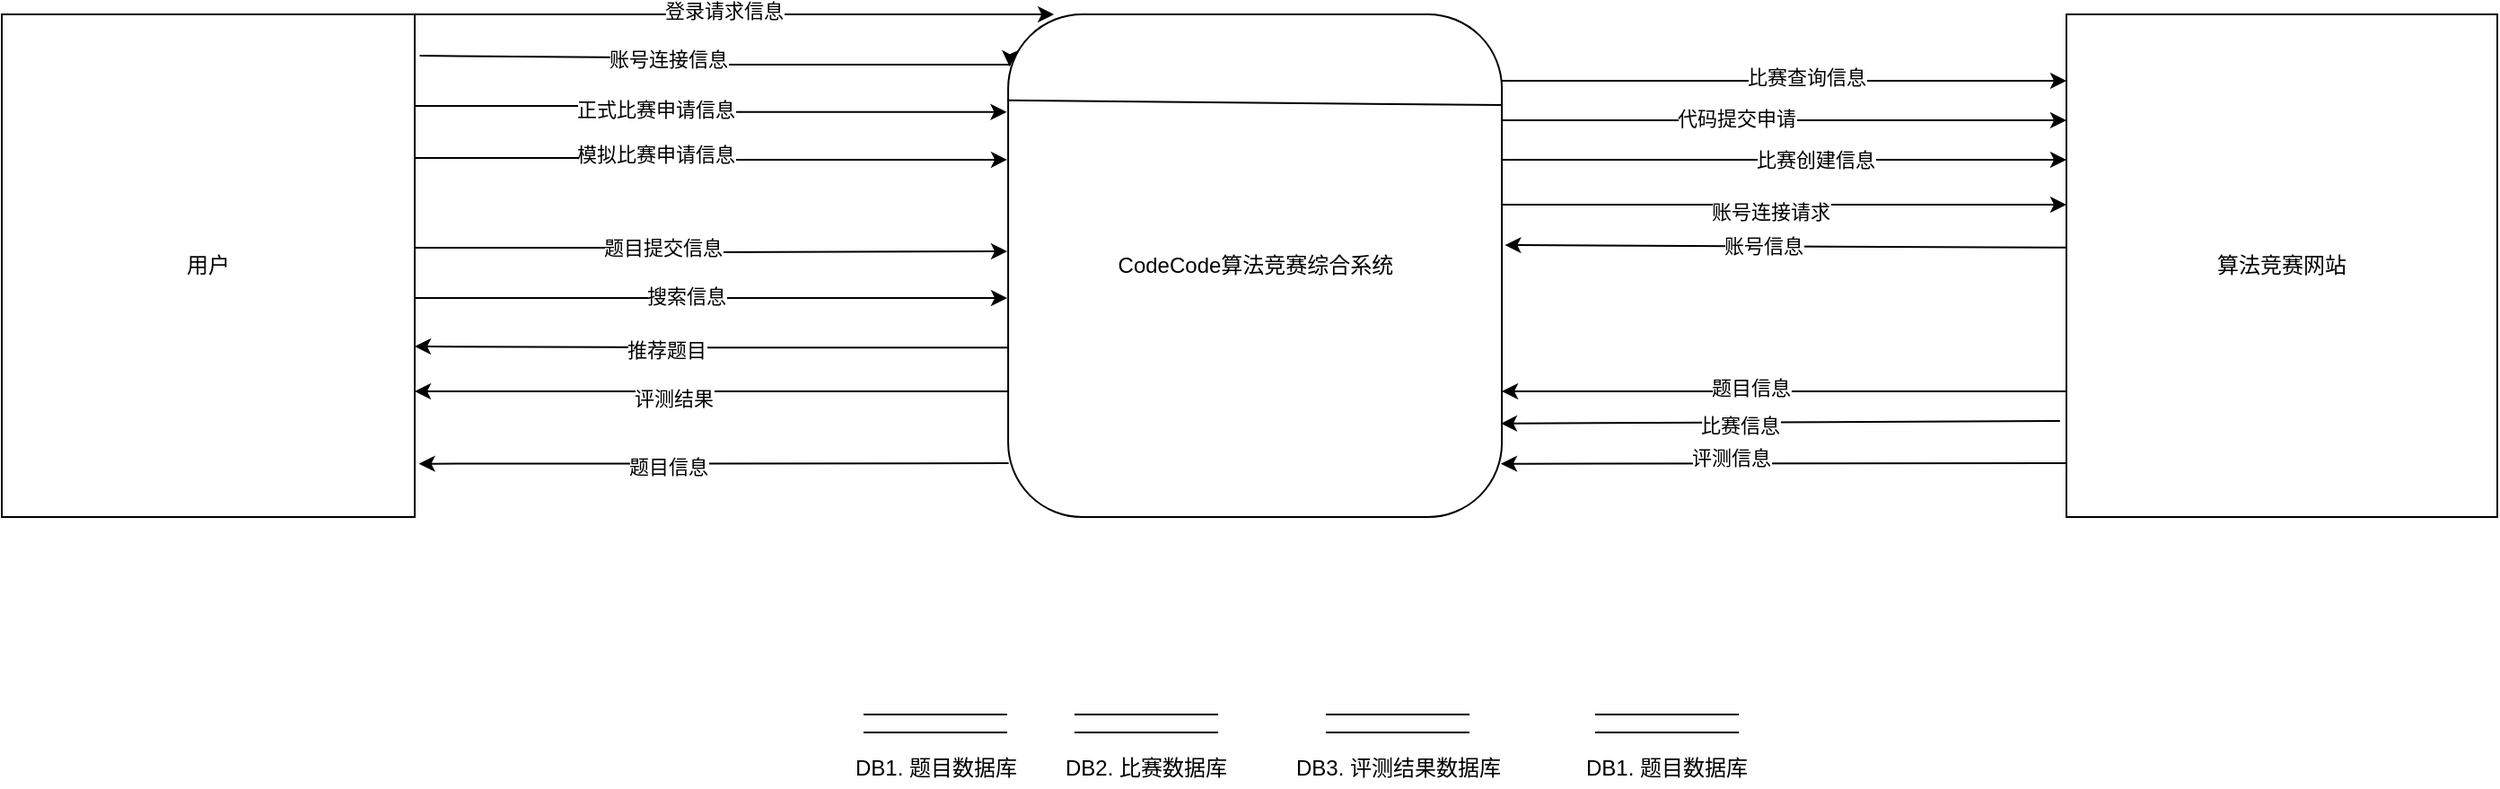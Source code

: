 <mxfile version="17.1.3" type="github">
  <diagram id="ThneDFmaGYNgDfPmpNYM" name="Page-1">
    <mxGraphModel dx="903" dy="483" grid="1" gridSize="10" guides="1" tooltips="1" connect="1" arrows="1" fold="1" page="1" pageScale="1" pageWidth="1600" pageHeight="900" math="0" shadow="0">
      <root>
        <mxCell id="0" />
        <mxCell id="1" parent="0" />
        <mxCell id="yP9FvSztLNe4L2ZfVXwx-70" style="edgeStyle=orthogonalEdgeStyle;rounded=0;orthogonalLoop=1;jettySize=auto;html=1;exitX=0;exitY=0.75;exitDx=0;exitDy=0;entryX=1;entryY=0.75;entryDx=0;entryDy=0;" edge="1" parent="1" source="yP9FvSztLNe4L2ZfVXwx-8" target="yP9FvSztLNe4L2ZfVXwx-2">
          <mxGeometry relative="1" as="geometry" />
        </mxCell>
        <mxCell id="yP9FvSztLNe4L2ZfVXwx-71" value="题目信息" style="edgeLabel;html=1;align=center;verticalAlign=middle;resizable=0;points=[];" vertex="1" connectable="0" parent="yP9FvSztLNe4L2ZfVXwx-70">
          <mxGeometry x="0.12" y="-2" relative="1" as="geometry">
            <mxPoint as="offset" />
          </mxGeometry>
        </mxCell>
        <mxCell id="yP9FvSztLNe4L2ZfVXwx-8" value="算法竞赛网站" style="rounded=0;whiteSpace=wrap;html=1;" vertex="1" parent="1">
          <mxGeometry x="1190" y="320" width="240" height="280" as="geometry" />
        </mxCell>
        <mxCell id="yP9FvSztLNe4L2ZfVXwx-24" style="edgeStyle=orthogonalEdgeStyle;rounded=0;orthogonalLoop=1;jettySize=auto;html=1;exitX=1;exitY=0.5;exitDx=0;exitDy=0;entryX=0;entryY=0.5;entryDx=0;entryDy=0;" edge="1" parent="1">
          <mxGeometry relative="1" as="geometry">
            <mxPoint x="875.54" y="379.0" as="sourcePoint" />
            <mxPoint x="1190" y="379.0" as="targetPoint" />
          </mxGeometry>
        </mxCell>
        <mxCell id="yP9FvSztLNe4L2ZfVXwx-67" value="代码提交申请" style="edgeLabel;html=1;align=center;verticalAlign=middle;resizable=0;points=[];" vertex="1" connectable="0" parent="yP9FvSztLNe4L2ZfVXwx-24">
          <mxGeometry x="-0.169" y="1" relative="1" as="geometry">
            <mxPoint as="offset" />
          </mxGeometry>
        </mxCell>
        <mxCell id="yP9FvSztLNe4L2ZfVXwx-16" value="用户" style="rounded=0;whiteSpace=wrap;html=1;" vertex="1" parent="1">
          <mxGeometry x="40" y="340" width="230" height="220" as="geometry" />
        </mxCell>
        <mxCell id="yP9FvSztLNe4L2ZfVXwx-36" style="edgeStyle=orthogonalEdgeStyle;rounded=0;orthogonalLoop=1;jettySize=auto;html=1;entryX=1;entryY=0.75;entryDx=0;entryDy=0;exitX=-0.001;exitY=0.663;exitDx=0;exitDy=0;exitPerimeter=0;" edge="1" parent="1" source="yP9FvSztLNe4L2ZfVXwx-2" target="yP9FvSztLNe4L2ZfVXwx-16">
          <mxGeometry relative="1" as="geometry">
            <mxPoint x="590" y="505" as="sourcePoint" />
          </mxGeometry>
        </mxCell>
        <mxCell id="yP9FvSztLNe4L2ZfVXwx-37" value="推荐题目" style="edgeLabel;html=1;align=center;verticalAlign=middle;resizable=0;points=[];" vertex="1" connectable="0" parent="yP9FvSztLNe4L2ZfVXwx-36">
          <mxGeometry x="0.338" y="2" relative="1" as="geometry">
            <mxPoint x="30" as="offset" />
          </mxGeometry>
        </mxCell>
        <mxCell id="yP9FvSztLNe4L2ZfVXwx-38" value="用户" style="rounded=0;whiteSpace=wrap;html=1;" vertex="1" parent="1">
          <mxGeometry x="40" y="320" width="230" height="280" as="geometry" />
        </mxCell>
        <mxCell id="yP9FvSztLNe4L2ZfVXwx-42" value="" style="group" vertex="1" connectable="0" parent="1">
          <mxGeometry x="600" y="320" width="275.54" height="280" as="geometry" />
        </mxCell>
        <mxCell id="yP9FvSztLNe4L2ZfVXwx-64" value="" style="group" vertex="1" connectable="0" parent="yP9FvSztLNe4L2ZfVXwx-42">
          <mxGeometry width="275.54" height="280" as="geometry" />
        </mxCell>
        <mxCell id="yP9FvSztLNe4L2ZfVXwx-2" value="CodeCode算法竞赛综合系统" style="rounded=1;whiteSpace=wrap;html=1;" vertex="1" parent="yP9FvSztLNe4L2ZfVXwx-64">
          <mxGeometry x="0.55" width="274.99" height="280" as="geometry" />
        </mxCell>
        <mxCell id="yP9FvSztLNe4L2ZfVXwx-3" value="" style="endArrow=none;html=1;rounded=0;exitX=-0.002;exitY=0.127;exitDx=0;exitDy=0;exitPerimeter=0;entryX=1;entryY=0.136;entryDx=0;entryDy=0;entryPerimeter=0;" edge="1" parent="yP9FvSztLNe4L2ZfVXwx-64">
          <mxGeometry width="50" height="50" relative="1" as="geometry">
            <mxPoint y="47.92" as="sourcePoint" />
            <mxPoint x="275.54" y="50.56" as="targetPoint" />
          </mxGeometry>
        </mxCell>
        <mxCell id="yP9FvSztLNe4L2ZfVXwx-15" style="edgeStyle=orthogonalEdgeStyle;rounded=0;orthogonalLoop=1;jettySize=auto;html=1;" edge="1" parent="1" source="yP9FvSztLNe4L2ZfVXwx-2" target="yP9FvSztLNe4L2ZfVXwx-16">
          <mxGeometry relative="1" as="geometry">
            <mxPoint x="410" y="450" as="targetPoint" />
            <Array as="points">
              <mxPoint x="500" y="530" />
              <mxPoint x="500" y="530" />
            </Array>
          </mxGeometry>
        </mxCell>
        <mxCell id="yP9FvSztLNe4L2ZfVXwx-35" value="评测结果" style="edgeLabel;html=1;align=center;verticalAlign=middle;resizable=0;points=[];" vertex="1" connectable="0" parent="yP9FvSztLNe4L2ZfVXwx-15">
          <mxGeometry x="0.128" y="4" relative="1" as="geometry">
            <mxPoint as="offset" />
          </mxGeometry>
        </mxCell>
        <mxCell id="yP9FvSztLNe4L2ZfVXwx-23" style="edgeStyle=orthogonalEdgeStyle;rounded=0;orthogonalLoop=1;jettySize=auto;html=1;exitX=1.012;exitY=0.132;exitDx=0;exitDy=0;exitPerimeter=0;entryX=0.003;entryY=0.104;entryDx=0;entryDy=0;entryPerimeter=0;" edge="1" parent="1" target="yP9FvSztLNe4L2ZfVXwx-2">
          <mxGeometry relative="1" as="geometry">
            <mxPoint x="272.76" y="343.04" as="sourcePoint" />
            <mxPoint x="599.175" y="347.48" as="targetPoint" />
            <Array as="points">
              <mxPoint x="273" y="344" />
              <mxPoint x="390" y="344" />
              <mxPoint x="390" y="348" />
              <mxPoint x="601" y="348" />
            </Array>
          </mxGeometry>
        </mxCell>
        <mxCell id="yP9FvSztLNe4L2ZfVXwx-25" value="账号连接信息" style="edgeLabel;html=1;align=center;verticalAlign=middle;resizable=0;points=[];" vertex="1" connectable="0" parent="yP9FvSztLNe4L2ZfVXwx-23">
          <mxGeometry x="-0.35" y="-3" relative="1" as="geometry">
            <mxPoint x="30" y="-2" as="offset" />
          </mxGeometry>
        </mxCell>
        <mxCell id="yP9FvSztLNe4L2ZfVXwx-27" style="edgeStyle=orthogonalEdgeStyle;rounded=0;orthogonalLoop=1;jettySize=auto;html=1;exitX=1;exitY=0.25;exitDx=0;exitDy=0;entryX=-0.003;entryY=0.28;entryDx=0;entryDy=0;entryPerimeter=0;" edge="1" parent="1">
          <mxGeometry relative="1" as="geometry">
            <mxPoint x="270" y="371" as="sourcePoint" />
            <mxPoint x="599.725" y="374.4" as="targetPoint" />
            <Array as="points">
              <mxPoint x="435" y="371" />
              <mxPoint x="435" y="374" />
            </Array>
          </mxGeometry>
        </mxCell>
        <mxCell id="yP9FvSztLNe4L2ZfVXwx-28" value="正式比赛申请信息" style="edgeLabel;html=1;align=center;verticalAlign=middle;resizable=0;points=[];" vertex="1" connectable="0" parent="yP9FvSztLNe4L2ZfVXwx-27">
          <mxGeometry x="-0.375" y="-2" relative="1" as="geometry">
            <mxPoint x="30" as="offset" />
          </mxGeometry>
        </mxCell>
        <mxCell id="yP9FvSztLNe4L2ZfVXwx-29" style="edgeStyle=orthogonalEdgeStyle;rounded=0;orthogonalLoop=1;jettySize=auto;html=1;exitX=1.002;exitY=0.359;exitDx=0;exitDy=0;exitPerimeter=0;entryX=-0.002;entryY=0.357;entryDx=0;entryDy=0;entryPerimeter=0;" edge="1" parent="1">
          <mxGeometry relative="1" as="geometry">
            <mxPoint x="600.0" y="400.96" as="targetPoint" />
            <mxPoint x="270.46" y="399.98" as="sourcePoint" />
            <Array as="points">
              <mxPoint x="371" y="400" />
              <mxPoint x="371" y="401" />
            </Array>
          </mxGeometry>
        </mxCell>
        <mxCell id="yP9FvSztLNe4L2ZfVXwx-30" value="模拟比赛申请信息" style="edgeLabel;html=1;align=center;verticalAlign=middle;resizable=0;points=[];" vertex="1" connectable="0" parent="yP9FvSztLNe4L2ZfVXwx-29">
          <mxGeometry x="-0.362" y="3" relative="1" as="geometry">
            <mxPoint x="29" as="offset" />
          </mxGeometry>
        </mxCell>
        <mxCell id="yP9FvSztLNe4L2ZfVXwx-31" style="edgeStyle=orthogonalEdgeStyle;rounded=0;orthogonalLoop=1;jettySize=auto;html=1;exitX=1;exitY=0.5;exitDx=0;exitDy=0;" edge="1" parent="1" source="yP9FvSztLNe4L2ZfVXwx-16">
          <mxGeometry relative="1" as="geometry">
            <mxPoint x="600" y="452" as="targetPoint" />
          </mxGeometry>
        </mxCell>
        <mxCell id="yP9FvSztLNe4L2ZfVXwx-32" value="题目提交信息" style="edgeLabel;html=1;align=center;verticalAlign=middle;resizable=0;points=[];" vertex="1" connectable="0" parent="yP9FvSztLNe4L2ZfVXwx-31">
          <mxGeometry x="-0.313" y="2" relative="1" as="geometry">
            <mxPoint x="24" y="2" as="offset" />
          </mxGeometry>
        </mxCell>
        <mxCell id="yP9FvSztLNe4L2ZfVXwx-33" style="edgeStyle=orthogonalEdgeStyle;rounded=0;orthogonalLoop=1;jettySize=auto;html=1;exitX=1;exitY=0;exitDx=0;exitDy=0;entryX=0.093;entryY=0;entryDx=0;entryDy=0;entryPerimeter=0;" edge="1" parent="1" source="yP9FvSztLNe4L2ZfVXwx-16" target="yP9FvSztLNe4L2ZfVXwx-2">
          <mxGeometry relative="1" as="geometry">
            <mxPoint x="530" y="310" as="targetPoint" />
          </mxGeometry>
        </mxCell>
        <mxCell id="yP9FvSztLNe4L2ZfVXwx-34" value="登录请求信息" style="edgeLabel;html=1;align=center;verticalAlign=middle;resizable=0;points=[];" vertex="1" connectable="0" parent="yP9FvSztLNe4L2ZfVXwx-33">
          <mxGeometry x="0.254" y="2" relative="1" as="geometry">
            <mxPoint x="-44" as="offset" />
          </mxGeometry>
        </mxCell>
        <mxCell id="yP9FvSztLNe4L2ZfVXwx-43" value="" style="endArrow=classic;html=1;rounded=0;entryX=1.01;entryY=0.894;entryDx=0;entryDy=0;entryPerimeter=0;exitX=0.001;exitY=0.893;exitDx=0;exitDy=0;exitPerimeter=0;" edge="1" parent="1" source="yP9FvSztLNe4L2ZfVXwx-2" target="yP9FvSztLNe4L2ZfVXwx-38">
          <mxGeometry width="50" height="50" relative="1" as="geometry">
            <mxPoint x="480" y="610" as="sourcePoint" />
            <mxPoint x="530" y="560" as="targetPoint" />
          </mxGeometry>
        </mxCell>
        <mxCell id="yP9FvSztLNe4L2ZfVXwx-44" value="题目信息" style="edgeLabel;html=1;align=center;verticalAlign=middle;resizable=0;points=[];" vertex="1" connectable="0" parent="yP9FvSztLNe4L2ZfVXwx-43">
          <mxGeometry x="0.161" y="2" relative="1" as="geometry">
            <mxPoint as="offset" />
          </mxGeometry>
        </mxCell>
        <mxCell id="yP9FvSztLNe4L2ZfVXwx-45" value="" style="endArrow=classic;html=1;rounded=0;exitX=1;exitY=0.5;exitDx=0;exitDy=0;" edge="1" parent="1">
          <mxGeometry width="50" height="50" relative="1" as="geometry">
            <mxPoint x="270" y="478" as="sourcePoint" />
            <mxPoint x="600" y="478" as="targetPoint" />
            <Array as="points">
              <mxPoint x="500" y="478" />
            </Array>
          </mxGeometry>
        </mxCell>
        <mxCell id="yP9FvSztLNe4L2ZfVXwx-46" value="搜索信息" style="edgeLabel;html=1;align=center;verticalAlign=middle;resizable=0;points=[];" vertex="1" connectable="0" parent="yP9FvSztLNe4L2ZfVXwx-45">
          <mxGeometry x="0.05" y="1" relative="1" as="geometry">
            <mxPoint x="-23" as="offset" />
          </mxGeometry>
        </mxCell>
        <mxCell id="yP9FvSztLNe4L2ZfVXwx-65" style="edgeStyle=orthogonalEdgeStyle;rounded=0;orthogonalLoop=1;jettySize=auto;html=1;exitX=1;exitY=0.25;exitDx=0;exitDy=0;entryX=0;entryY=0.25;entryDx=0;entryDy=0;" edge="1" parent="1">
          <mxGeometry relative="1" as="geometry">
            <mxPoint x="875.54" y="357.0" as="sourcePoint" />
            <mxPoint x="1190" y="357" as="targetPoint" />
          </mxGeometry>
        </mxCell>
        <mxCell id="yP9FvSztLNe4L2ZfVXwx-66" value="比赛查询信息" style="edgeLabel;html=1;align=center;verticalAlign=middle;resizable=0;points=[];" vertex="1" connectable="0" parent="yP9FvSztLNe4L2ZfVXwx-65">
          <mxGeometry x="0.074" y="2" relative="1" as="geometry">
            <mxPoint as="offset" />
          </mxGeometry>
        </mxCell>
        <mxCell id="yP9FvSztLNe4L2ZfVXwx-68" style="edgeStyle=orthogonalEdgeStyle;rounded=0;orthogonalLoop=1;jettySize=auto;html=1;exitX=1;exitY=0.5;exitDx=0;exitDy=0;entryX=0;entryY=0.5;entryDx=0;entryDy=0;" edge="1" parent="1">
          <mxGeometry relative="1" as="geometry">
            <mxPoint x="875.54" y="401.0" as="sourcePoint" />
            <mxPoint x="1190" y="401.0" as="targetPoint" />
          </mxGeometry>
        </mxCell>
        <mxCell id="yP9FvSztLNe4L2ZfVXwx-69" value="比赛创建信息" style="edgeLabel;html=1;align=center;verticalAlign=middle;resizable=0;points=[];" vertex="1" connectable="0" parent="yP9FvSztLNe4L2ZfVXwx-68">
          <mxGeometry x="0.108" relative="1" as="geometry">
            <mxPoint as="offset" />
          </mxGeometry>
        </mxCell>
        <mxCell id="yP9FvSztLNe4L2ZfVXwx-72" value="" style="endArrow=classic;html=1;rounded=0;exitX=-0.015;exitY=0.809;exitDx=0;exitDy=0;exitPerimeter=0;entryX=0.998;entryY=0.814;entryDx=0;entryDy=0;entryPerimeter=0;" edge="1" parent="1" source="yP9FvSztLNe4L2ZfVXwx-8" target="yP9FvSztLNe4L2ZfVXwx-2">
          <mxGeometry width="50" height="50" relative="1" as="geometry">
            <mxPoint x="1040" y="590" as="sourcePoint" />
            <mxPoint x="1090" y="540" as="targetPoint" />
          </mxGeometry>
        </mxCell>
        <mxCell id="yP9FvSztLNe4L2ZfVXwx-73" value="比赛信息" style="edgeLabel;html=1;align=center;verticalAlign=middle;resizable=0;points=[];" vertex="1" connectable="0" parent="yP9FvSztLNe4L2ZfVXwx-72">
          <mxGeometry x="0.15" y="1" relative="1" as="geometry">
            <mxPoint as="offset" />
          </mxGeometry>
        </mxCell>
        <mxCell id="yP9FvSztLNe4L2ZfVXwx-74" value="" style="endArrow=classic;html=1;rounded=0;entryX=0;entryY=0.5;entryDx=0;entryDy=0;" edge="1" parent="1">
          <mxGeometry width="50" height="50" relative="1" as="geometry">
            <mxPoint x="875.54" y="426.0" as="sourcePoint" />
            <mxPoint x="1190" y="426.0" as="targetPoint" />
            <Array as="points">
              <mxPoint x="1040" y="426" />
            </Array>
          </mxGeometry>
        </mxCell>
        <mxCell id="yP9FvSztLNe4L2ZfVXwx-75" value="账号连接请求" style="edgeLabel;html=1;align=center;verticalAlign=middle;resizable=0;points=[];" vertex="1" connectable="0" parent="yP9FvSztLNe4L2ZfVXwx-74">
          <mxGeometry x="-0.051" y="-4" relative="1" as="geometry">
            <mxPoint as="offset" />
          </mxGeometry>
        </mxCell>
        <mxCell id="yP9FvSztLNe4L2ZfVXwx-76" value="" style="endArrow=classic;html=1;rounded=0;exitX=0;exitY=0.464;exitDx=0;exitDy=0;exitPerimeter=0;entryX=1.006;entryY=0.459;entryDx=0;entryDy=0;entryPerimeter=0;" edge="1" parent="1" source="yP9FvSztLNe4L2ZfVXwx-8" target="yP9FvSztLNe4L2ZfVXwx-2">
          <mxGeometry width="50" height="50" relative="1" as="geometry">
            <mxPoint x="980" y="500" as="sourcePoint" />
            <mxPoint x="1030" y="450" as="targetPoint" />
          </mxGeometry>
        </mxCell>
        <mxCell id="yP9FvSztLNe4L2ZfVXwx-77" value="账号信息" style="edgeLabel;html=1;align=center;verticalAlign=middle;resizable=0;points=[];" vertex="1" connectable="0" parent="yP9FvSztLNe4L2ZfVXwx-76">
          <mxGeometry x="0.084" relative="1" as="geometry">
            <mxPoint as="offset" />
          </mxGeometry>
        </mxCell>
        <mxCell id="yP9FvSztLNe4L2ZfVXwx-78" value="" style="endArrow=classic;html=1;rounded=0;exitX=0;exitY=0.893;exitDx=0;exitDy=0;exitPerimeter=0;entryX=0.998;entryY=0.894;entryDx=0;entryDy=0;entryPerimeter=0;" edge="1" parent="1" source="yP9FvSztLNe4L2ZfVXwx-8" target="yP9FvSztLNe4L2ZfVXwx-2">
          <mxGeometry width="50" height="50" relative="1" as="geometry">
            <mxPoint x="940" y="620" as="sourcePoint" />
            <mxPoint x="990" y="570" as="targetPoint" />
          </mxGeometry>
        </mxCell>
        <mxCell id="yP9FvSztLNe4L2ZfVXwx-79" value="评测信息" style="edgeLabel;html=1;align=center;verticalAlign=middle;resizable=0;points=[];" vertex="1" connectable="0" parent="yP9FvSztLNe4L2ZfVXwx-78">
          <mxGeometry x="0.187" y="-3" relative="1" as="geometry">
            <mxPoint as="offset" />
          </mxGeometry>
        </mxCell>
        <mxCell id="yP9FvSztLNe4L2ZfVXwx-87" value="" style="group" vertex="1" connectable="0" parent="1">
          <mxGeometry x="512.5" y="710" width="95" height="40" as="geometry" />
        </mxCell>
        <mxCell id="yP9FvSztLNe4L2ZfVXwx-82" value="" style="group" vertex="1" connectable="0" parent="yP9FvSztLNe4L2ZfVXwx-87">
          <mxGeometry x="7.5" width="80" height="10" as="geometry" />
        </mxCell>
        <mxCell id="yP9FvSztLNe4L2ZfVXwx-80" value="" style="endArrow=none;html=1;rounded=0;" edge="1" parent="yP9FvSztLNe4L2ZfVXwx-82">
          <mxGeometry width="50" height="50" relative="1" as="geometry">
            <mxPoint as="sourcePoint" />
            <mxPoint x="80" as="targetPoint" />
          </mxGeometry>
        </mxCell>
        <mxCell id="yP9FvSztLNe4L2ZfVXwx-81" value="" style="endArrow=none;html=1;rounded=0;" edge="1" parent="yP9FvSztLNe4L2ZfVXwx-82">
          <mxGeometry width="50" height="50" relative="1" as="geometry">
            <mxPoint y="10" as="sourcePoint" />
            <mxPoint x="80" y="10" as="targetPoint" />
          </mxGeometry>
        </mxCell>
        <mxCell id="yP9FvSztLNe4L2ZfVXwx-86" value="DB1. 题目数据库" style="text;html=1;strokeColor=none;fillColor=none;align=center;verticalAlign=middle;whiteSpace=wrap;rounded=0;" vertex="1" parent="yP9FvSztLNe4L2ZfVXwx-87">
          <mxGeometry y="20" width="95" height="20" as="geometry" />
        </mxCell>
        <mxCell id="yP9FvSztLNe4L2ZfVXwx-88" value="" style="group" vertex="1" connectable="0" parent="1">
          <mxGeometry x="630" y="710" width="95" height="40" as="geometry" />
        </mxCell>
        <mxCell id="yP9FvSztLNe4L2ZfVXwx-89" value="" style="group" vertex="1" connectable="0" parent="yP9FvSztLNe4L2ZfVXwx-88">
          <mxGeometry x="7.5" width="80" height="10" as="geometry" />
        </mxCell>
        <mxCell id="yP9FvSztLNe4L2ZfVXwx-90" value="" style="endArrow=none;html=1;rounded=0;" edge="1" parent="yP9FvSztLNe4L2ZfVXwx-89">
          <mxGeometry width="50" height="50" relative="1" as="geometry">
            <mxPoint as="sourcePoint" />
            <mxPoint x="80" as="targetPoint" />
          </mxGeometry>
        </mxCell>
        <mxCell id="yP9FvSztLNe4L2ZfVXwx-91" value="" style="endArrow=none;html=1;rounded=0;" edge="1" parent="yP9FvSztLNe4L2ZfVXwx-89">
          <mxGeometry width="50" height="50" relative="1" as="geometry">
            <mxPoint y="10" as="sourcePoint" />
            <mxPoint x="80" y="10" as="targetPoint" />
          </mxGeometry>
        </mxCell>
        <mxCell id="yP9FvSztLNe4L2ZfVXwx-92" value="DB2. 比赛数据库" style="text;html=1;strokeColor=none;fillColor=none;align=center;verticalAlign=middle;whiteSpace=wrap;rounded=0;" vertex="1" parent="yP9FvSztLNe4L2ZfVXwx-88">
          <mxGeometry y="20" width="95" height="20" as="geometry" />
        </mxCell>
        <mxCell id="yP9FvSztLNe4L2ZfVXwx-93" value="" style="group" vertex="1" connectable="0" parent="1">
          <mxGeometry x="770" y="710" width="120" height="40" as="geometry" />
        </mxCell>
        <mxCell id="yP9FvSztLNe4L2ZfVXwx-94" value="" style="group" vertex="1" connectable="0" parent="yP9FvSztLNe4L2ZfVXwx-93">
          <mxGeometry x="7.5" width="80" height="10" as="geometry" />
        </mxCell>
        <mxCell id="yP9FvSztLNe4L2ZfVXwx-95" value="" style="endArrow=none;html=1;rounded=0;" edge="1" parent="yP9FvSztLNe4L2ZfVXwx-94">
          <mxGeometry width="50" height="50" relative="1" as="geometry">
            <mxPoint as="sourcePoint" />
            <mxPoint x="80" as="targetPoint" />
          </mxGeometry>
        </mxCell>
        <mxCell id="yP9FvSztLNe4L2ZfVXwx-96" value="" style="endArrow=none;html=1;rounded=0;" edge="1" parent="yP9FvSztLNe4L2ZfVXwx-94">
          <mxGeometry width="50" height="50" relative="1" as="geometry">
            <mxPoint y="10" as="sourcePoint" />
            <mxPoint x="80" y="10" as="targetPoint" />
          </mxGeometry>
        </mxCell>
        <mxCell id="yP9FvSztLNe4L2ZfVXwx-97" value="DB3. 评测结果数据库" style="text;html=1;strokeColor=none;fillColor=none;align=center;verticalAlign=middle;whiteSpace=wrap;rounded=0;" vertex="1" parent="yP9FvSztLNe4L2ZfVXwx-93">
          <mxGeometry x="-12.5" y="20" width="120" height="20" as="geometry" />
        </mxCell>
        <mxCell id="yP9FvSztLNe4L2ZfVXwx-98" value="" style="group" vertex="1" connectable="0" parent="1">
          <mxGeometry x="920" y="710" width="95" height="40" as="geometry" />
        </mxCell>
        <mxCell id="yP9FvSztLNe4L2ZfVXwx-99" value="" style="group" vertex="1" connectable="0" parent="yP9FvSztLNe4L2ZfVXwx-98">
          <mxGeometry x="7.5" width="80" height="10" as="geometry" />
        </mxCell>
        <mxCell id="yP9FvSztLNe4L2ZfVXwx-100" value="" style="endArrow=none;html=1;rounded=0;" edge="1" parent="yP9FvSztLNe4L2ZfVXwx-99">
          <mxGeometry width="50" height="50" relative="1" as="geometry">
            <mxPoint as="sourcePoint" />
            <mxPoint x="80" as="targetPoint" />
          </mxGeometry>
        </mxCell>
        <mxCell id="yP9FvSztLNe4L2ZfVXwx-101" value="" style="endArrow=none;html=1;rounded=0;" edge="1" parent="yP9FvSztLNe4L2ZfVXwx-99">
          <mxGeometry width="50" height="50" relative="1" as="geometry">
            <mxPoint y="10" as="sourcePoint" />
            <mxPoint x="80" y="10" as="targetPoint" />
          </mxGeometry>
        </mxCell>
        <mxCell id="yP9FvSztLNe4L2ZfVXwx-102" value="DB1. 题目数据库" style="text;html=1;strokeColor=none;fillColor=none;align=center;verticalAlign=middle;whiteSpace=wrap;rounded=0;" vertex="1" parent="yP9FvSztLNe4L2ZfVXwx-98">
          <mxGeometry y="20" width="95" height="20" as="geometry" />
        </mxCell>
        <mxCell id="yP9FvSztLNe4L2ZfVXwx-1" value="Untitled Layer" parent="0" />
      </root>
    </mxGraphModel>
  </diagram>
</mxfile>

